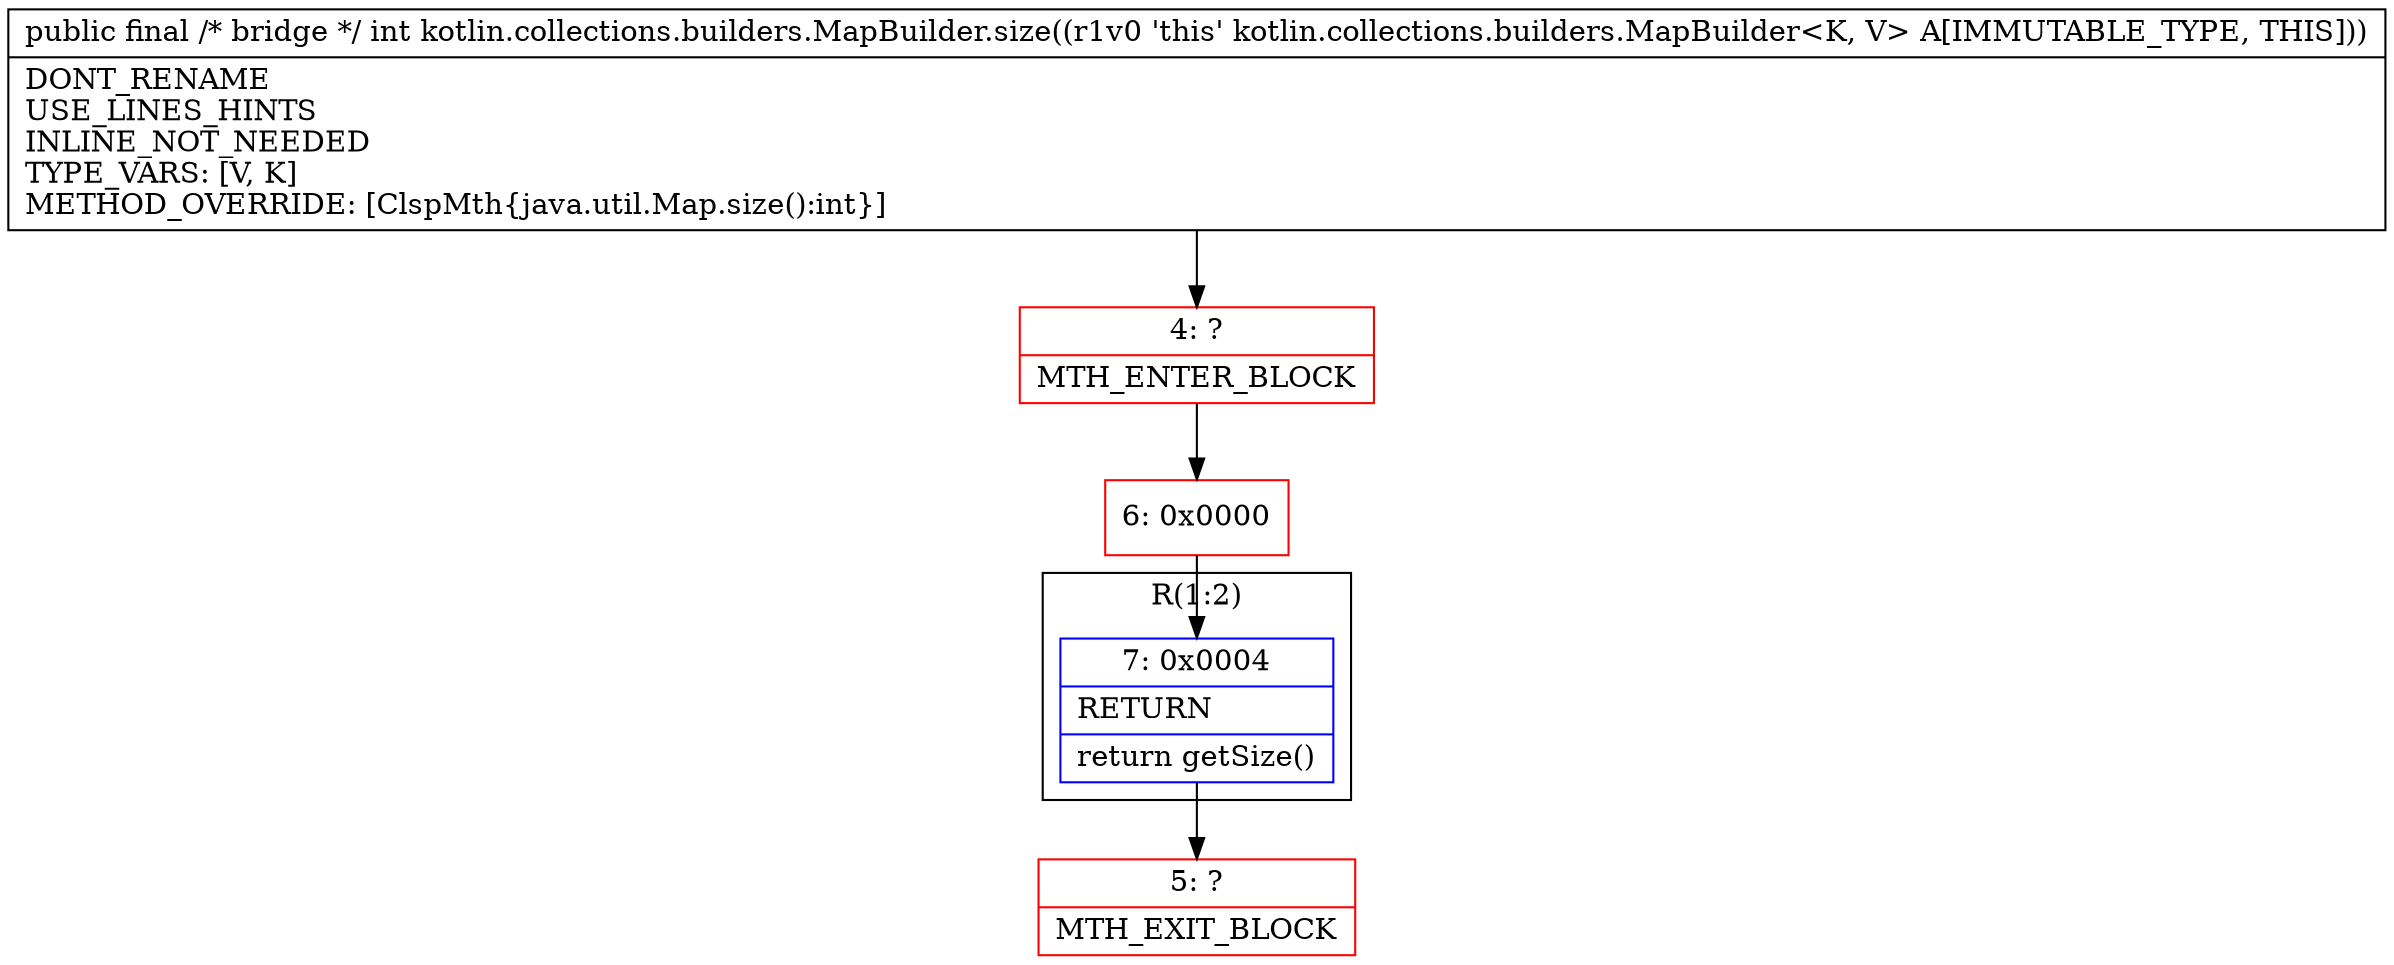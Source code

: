 digraph "CFG forkotlin.collections.builders.MapBuilder.size()I" {
subgraph cluster_Region_1380957258 {
label = "R(1:2)";
node [shape=record,color=blue];
Node_7 [shape=record,label="{7\:\ 0x0004|RETURN\l|return getSize()\l}"];
}
Node_4 [shape=record,color=red,label="{4\:\ ?|MTH_ENTER_BLOCK\l}"];
Node_6 [shape=record,color=red,label="{6\:\ 0x0000}"];
Node_5 [shape=record,color=red,label="{5\:\ ?|MTH_EXIT_BLOCK\l}"];
MethodNode[shape=record,label="{public final \/* bridge *\/ int kotlin.collections.builders.MapBuilder.size((r1v0 'this' kotlin.collections.builders.MapBuilder\<K, V\> A[IMMUTABLE_TYPE, THIS]))  | DONT_RENAME\lUSE_LINES_HINTS\lINLINE_NOT_NEEDED\lTYPE_VARS: [V, K]\lMETHOD_OVERRIDE: [ClspMth\{java.util.Map.size():int\}]\l}"];
MethodNode -> Node_4;Node_7 -> Node_5;
Node_4 -> Node_6;
Node_6 -> Node_7;
}

